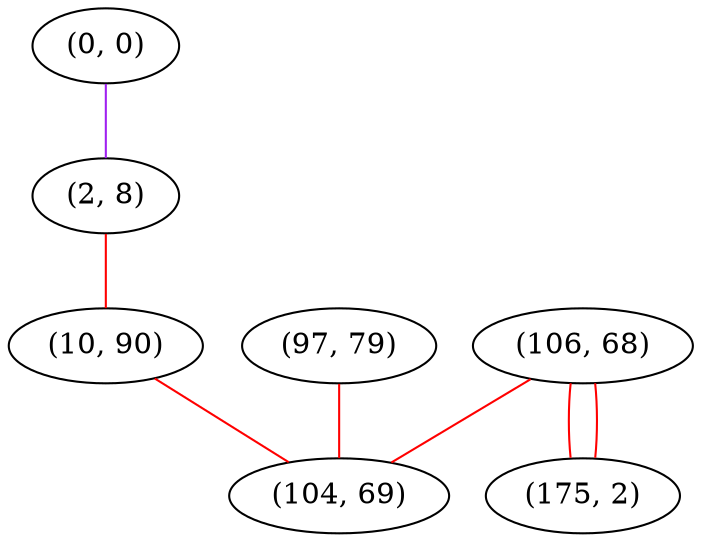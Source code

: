 graph "" {
"(0, 0)";
"(106, 68)";
"(175, 2)";
"(2, 8)";
"(97, 79)";
"(10, 90)";
"(104, 69)";
"(0, 0)" -- "(2, 8)"  [color=purple, key=0, weight=4];
"(106, 68)" -- "(104, 69)"  [color=red, key=0, weight=1];
"(106, 68)" -- "(175, 2)"  [color=red, key=0, weight=1];
"(106, 68)" -- "(175, 2)"  [color=red, key=1, weight=1];
"(2, 8)" -- "(10, 90)"  [color=red, key=0, weight=1];
"(97, 79)" -- "(104, 69)"  [color=red, key=0, weight=1];
"(10, 90)" -- "(104, 69)"  [color=red, key=0, weight=1];
}
